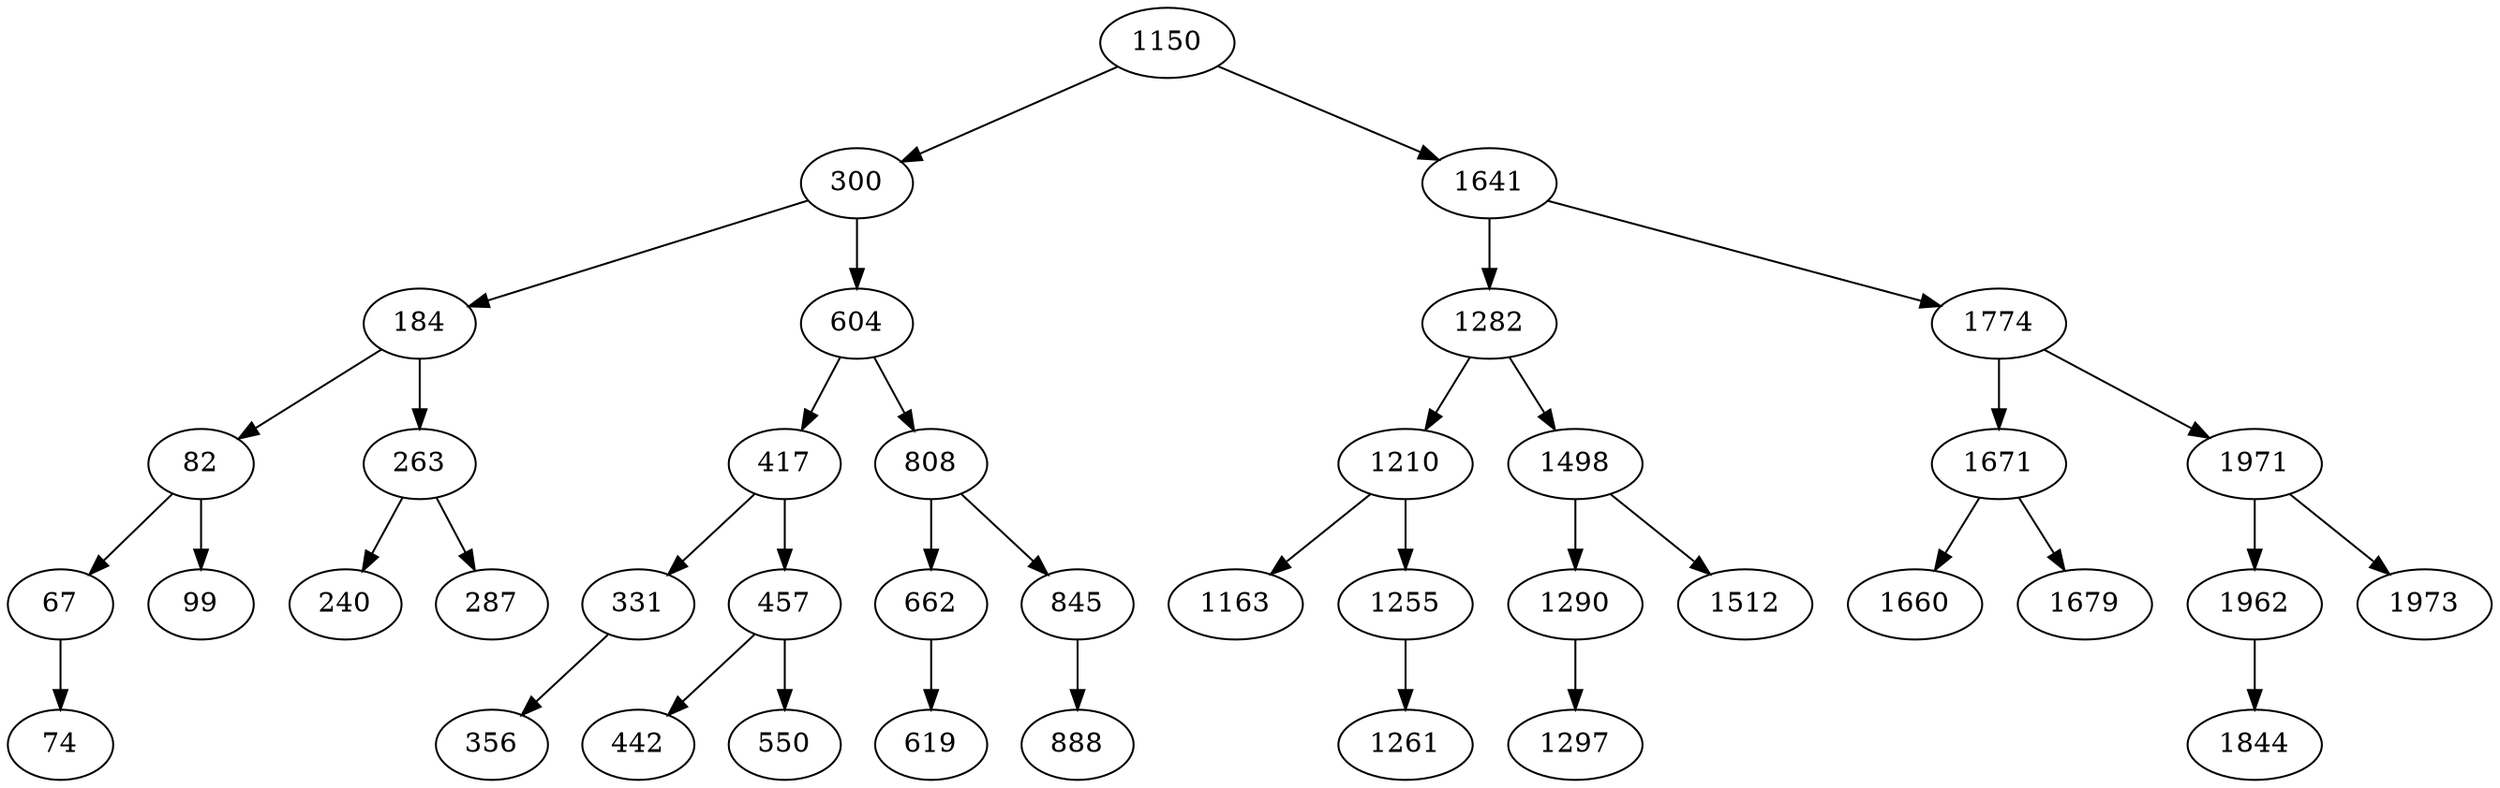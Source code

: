 digraph AVLBaum
{
1150 -> 300;
1150 -> 1641;
300 -> 184;
300 -> 604;
184 -> 82;
184 -> 263;
82 -> 67;
82 -> 99;
67 -> 74;
263 -> 240;
263 -> 287;
604 -> 417;
604 -> 808;
417 -> 331;
417 -> 457;
331 -> 356;
457 -> 442;
457 -> 550;
808 -> 662;
808 -> 845;
662 -> 619;
845 -> 888;
1641 -> 1282;
1641 -> 1774;
1282 -> 1210;
1282 -> 1498;
1210 -> 1163;
1210 -> 1255;
1255 -> 1261;
1498 -> 1290;
1498 -> 1512;
1290 -> 1297;
1774 -> 1671;
1774 -> 1971;
1671 -> 1660;
1671 -> 1679;
1971 -> 1962;
1971 -> 1973;
1962 -> 1844;
}

